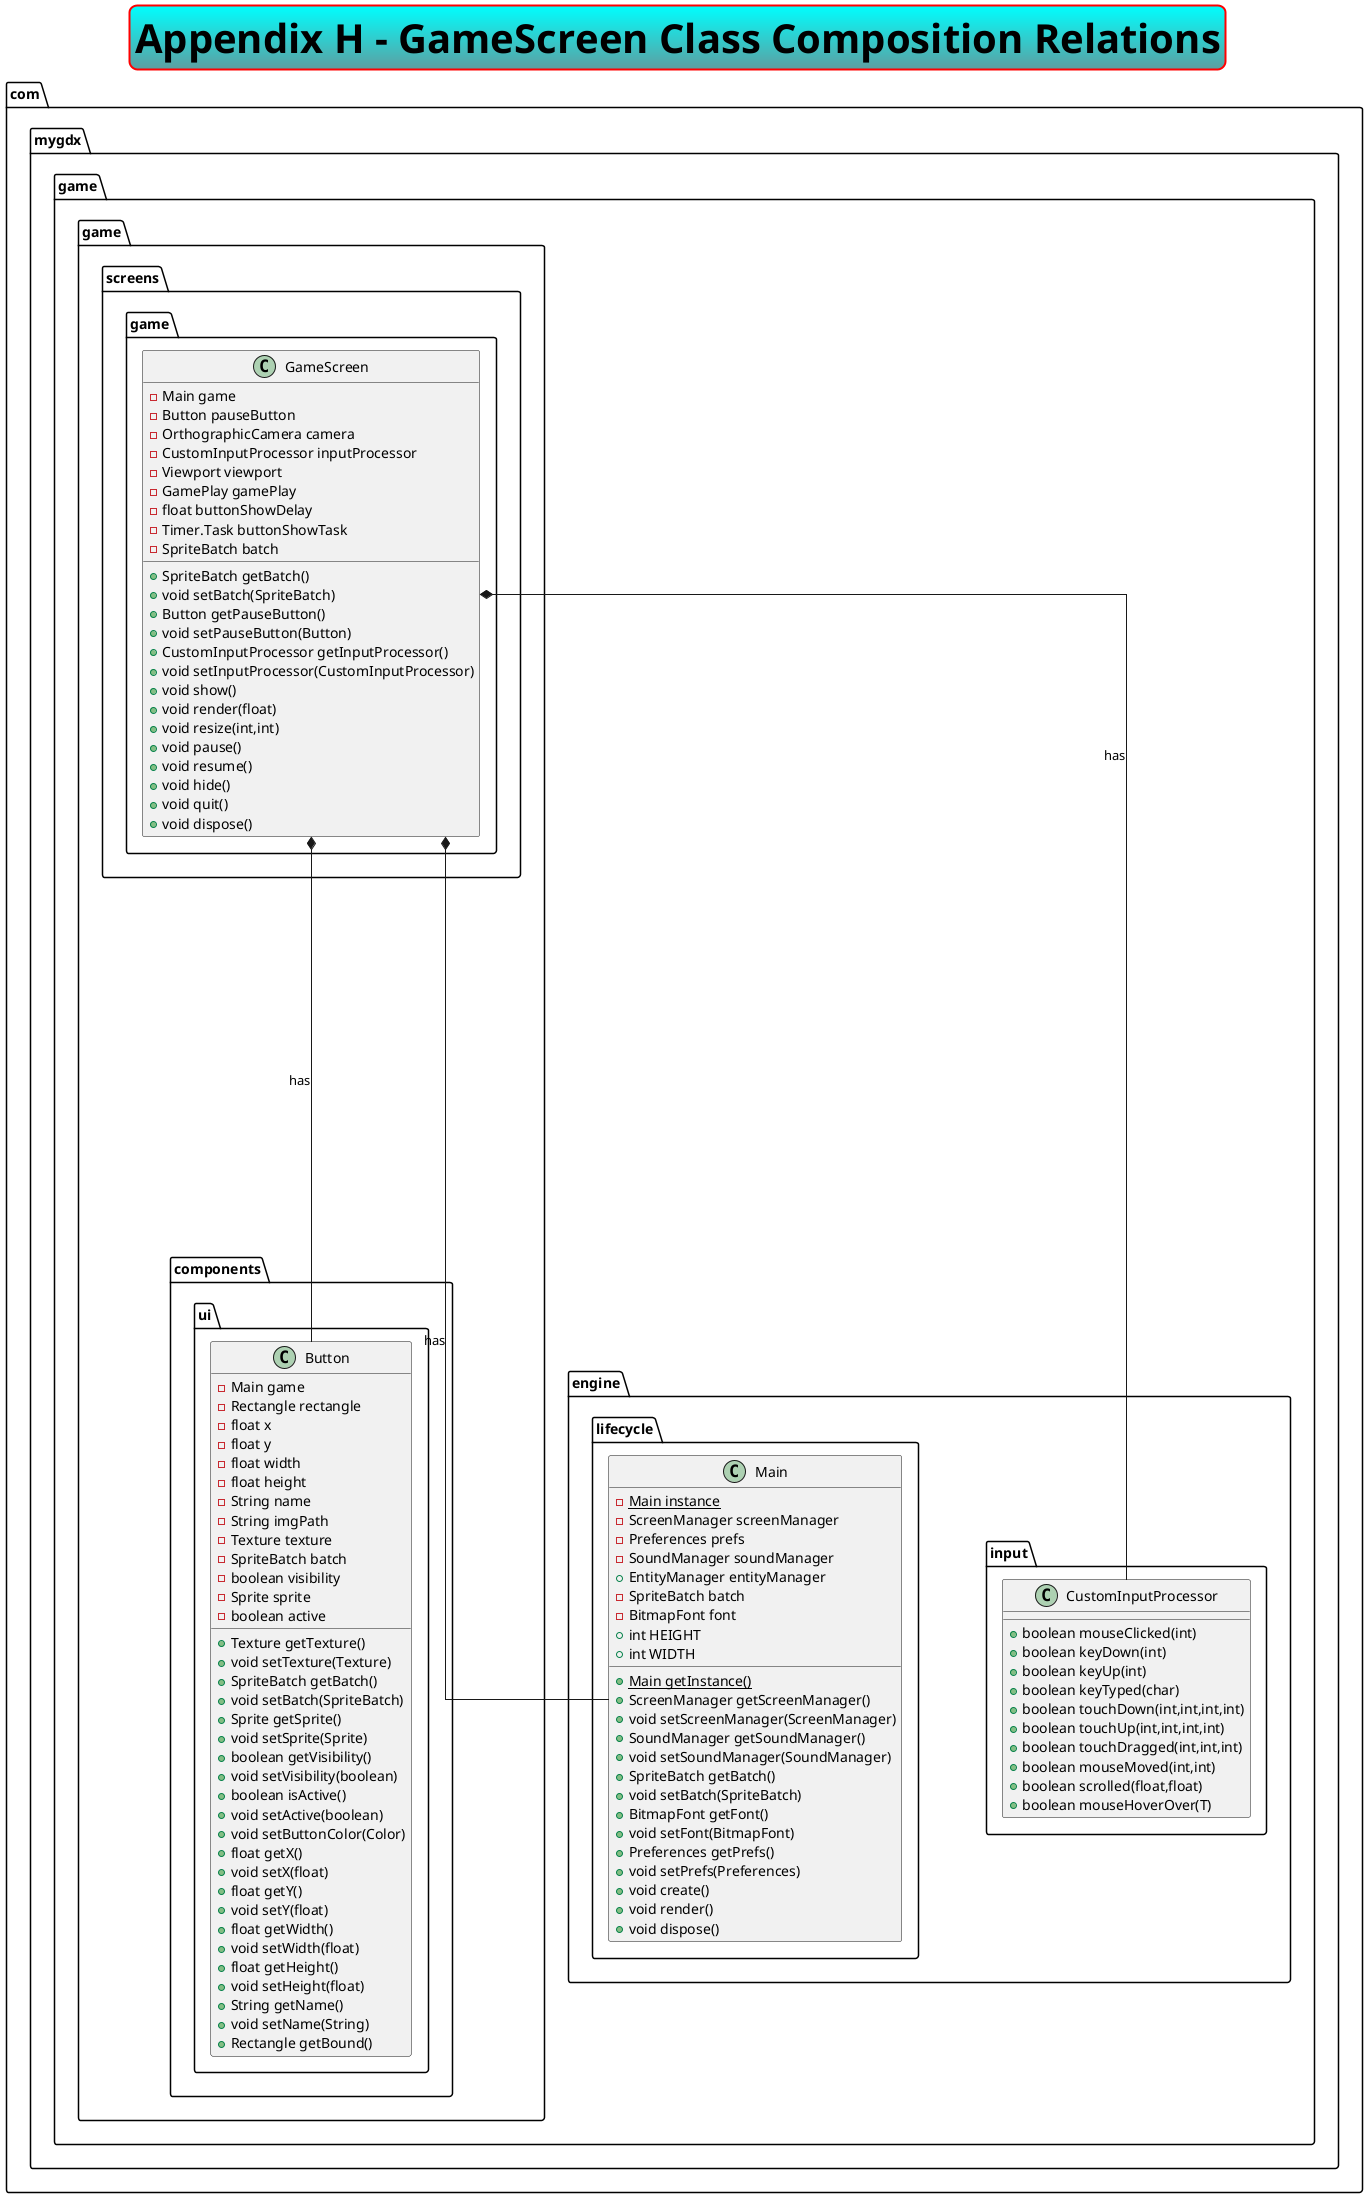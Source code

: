 @startuml
skinparam linetype polyline
skinparam linetype ortho

skinparam nodesep 100
skinparam ranksep 100

skinparam titleBorderRoundCorner 15
skinparam titleBorderThickness 2
skinparam titleBorderColor red
skinparam titleBackgroundColor Aqua-CadetBlue
skinparam TitleFontSize 40

title Appendix H - GameScreen Class Composition Relations

class com.mygdx.game.game.screens.game.GameScreen {
- Main game
- Button pauseButton
- OrthographicCamera camera
- CustomInputProcessor inputProcessor
- Viewport viewport
- GamePlay gamePlay
- float buttonShowDelay
- Timer.Task buttonShowTask
- SpriteBatch batch
+ SpriteBatch getBatch()
+ void setBatch(SpriteBatch)
+ Button getPauseButton()
+ void setPauseButton(Button)
+ CustomInputProcessor getInputProcessor()
+ void setInputProcessor(CustomInputProcessor)
+ void show()
+ void render(float)
+ void resize(int,int)
+ void pause()
+ void resume()
+ void hide()
+ void quit()
+ void dispose()
}

class com.mygdx.game.engine.lifecycle.Main {
- {static} Main instance
- ScreenManager screenManager
- Preferences prefs
- SoundManager soundManager
+ EntityManager entityManager
- SpriteBatch batch
- BitmapFont font
+ int HEIGHT
+ int WIDTH
+ {static} Main getInstance()
+ ScreenManager getScreenManager()
+ void setScreenManager(ScreenManager)
+ SoundManager getSoundManager()
+ void setSoundManager(SoundManager)
+ SpriteBatch getBatch()
+ void setBatch(SpriteBatch)
+ BitmapFont getFont()
+ void setFont(BitmapFont)
+ Preferences getPrefs()
+ void setPrefs(Preferences)
+ void create()
+ void render()
+ void dispose()
}

class com.mygdx.game.game.components.ui.Button {
- Main game
- Rectangle rectangle
- float x
- float y
- float width
- float height
- String name
- String imgPath
- Texture texture
- SpriteBatch batch
- boolean visibility
- Sprite sprite
- boolean active
+ Texture getTexture()
+ void setTexture(Texture)
+ SpriteBatch getBatch()
+ void setBatch(SpriteBatch)
+ Sprite getSprite()
+ void setSprite(Sprite)
+ boolean getVisibility()
+ void setVisibility(boolean)
+ boolean isActive()
+ void setActive(boolean)
+ void setButtonColor(Color)
+ float getX()
+ void setX(float)
+ float getY()
+ void setY(float)
+ float getWidth()
+ void setWidth(float)
+ float getHeight()
+ void setHeight(float)
+ String getName()
+ void setName(String)
+ Rectangle getBound()
}

class com.mygdx.game.engine.input.CustomInputProcessor {
+ boolean mouseClicked(int)
+ boolean keyDown(int)
+ boolean keyUp(int)
+ boolean keyTyped(char)
+ boolean touchDown(int,int,int,int)
+ boolean touchUp(int,int,int,int)
+ boolean touchDragged(int,int,int)
+ boolean mouseMoved(int,int)
+ boolean scrolled(float,float)
+ boolean mouseHoverOver(T)
}

com.mygdx.game.game.screens.game.GameScreen *------ com.mygdx.game.engine.lifecycle.Main :has
com.mygdx.game.game.screens.game.GameScreen *------ com.mygdx.game.game.components.ui.Button :has
com.mygdx.game.game.screens.game.GameScreen *------ com.mygdx.game.engine.input.CustomInputProcessor :has
@enduml